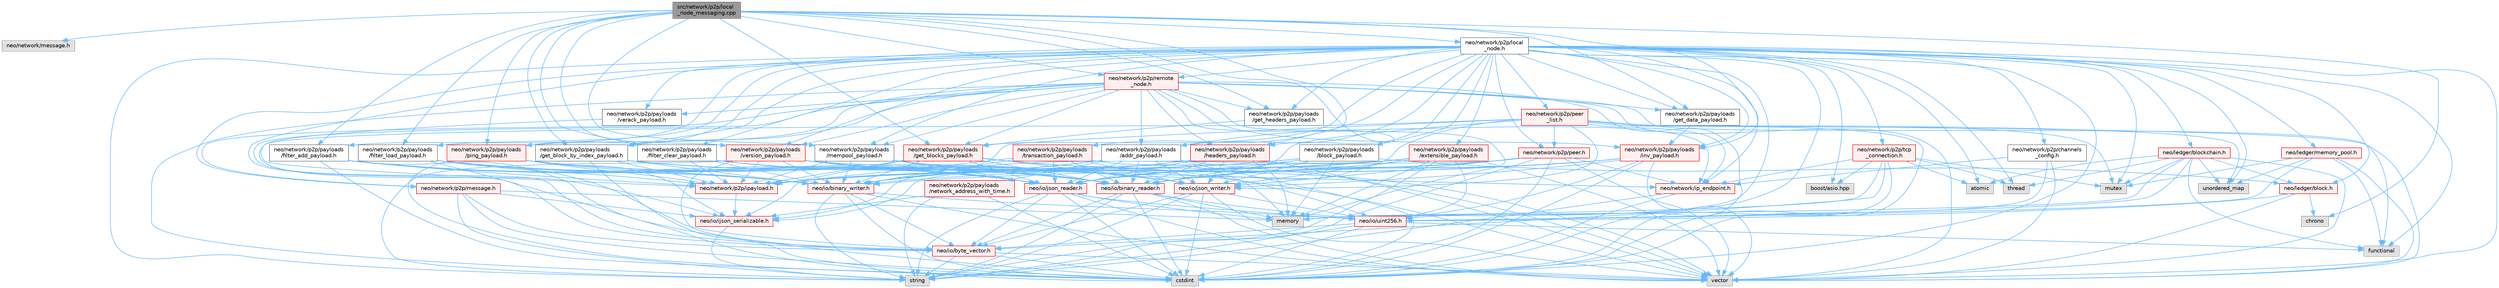 digraph "src/network/p2p/local_node_messaging.cpp"
{
 // LATEX_PDF_SIZE
  bgcolor="transparent";
  edge [fontname=Helvetica,fontsize=10,labelfontname=Helvetica,labelfontsize=10];
  node [fontname=Helvetica,fontsize=10,shape=box,height=0.2,width=0.4];
  Node1 [id="Node000001",label="src/network/p2p/local\l_node_messaging.cpp",height=0.2,width=0.4,color="gray40", fillcolor="grey60", style="filled", fontcolor="black",tooltip=" "];
  Node1 -> Node2 [id="edge1_Node000001_Node000002",color="steelblue1",style="solid",tooltip=" "];
  Node2 [id="Node000002",label="neo/network/message.h",height=0.2,width=0.4,color="grey60", fillcolor="#E0E0E0", style="filled",tooltip=" "];
  Node1 -> Node3 [id="edge2_Node000001_Node000003",color="steelblue1",style="solid",tooltip=" "];
  Node3 [id="Node000003",label="neo/network/p2p/local\l_node.h",height=0.2,width=0.4,color="grey40", fillcolor="white", style="filled",URL="$local__node_8h.html",tooltip=" "];
  Node3 -> Node4 [id="edge3_Node000003_Node000004",color="steelblue1",style="solid",tooltip=" "];
  Node4 [id="Node000004",label="neo/io/byte_vector.h",height=0.2,width=0.4,color="red", fillcolor="#FFF0F0", style="filled",URL="$io_2byte__vector_8h.html",tooltip=" "];
  Node4 -> Node6 [id="edge4_Node000004_Node000006",color="steelblue1",style="solid",tooltip=" "];
  Node6 [id="Node000006",label="cstdint",height=0.2,width=0.4,color="grey60", fillcolor="#E0E0E0", style="filled",tooltip=" "];
  Node4 -> Node9 [id="edge5_Node000004_Node000009",color="steelblue1",style="solid",tooltip=" "];
  Node9 [id="Node000009",label="string",height=0.2,width=0.4,color="grey60", fillcolor="#E0E0E0", style="filled",tooltip=" "];
  Node4 -> Node10 [id="edge6_Node000004_Node000010",color="steelblue1",style="solid",tooltip=" "];
  Node10 [id="Node000010",label="vector",height=0.2,width=0.4,color="grey60", fillcolor="#E0E0E0", style="filled",tooltip=" "];
  Node3 -> Node11 [id="edge7_Node000003_Node000011",color="steelblue1",style="solid",tooltip=" "];
  Node11 [id="Node000011",label="neo/io/uint256.h",height=0.2,width=0.4,color="red", fillcolor="#FFF0F0", style="filled",URL="$uint256_8h.html",tooltip=" "];
  Node11 -> Node4 [id="edge8_Node000011_Node000004",color="steelblue1",style="solid",tooltip=" "];
  Node11 -> Node6 [id="edge9_Node000011_Node000006",color="steelblue1",style="solid",tooltip=" "];
  Node11 -> Node16 [id="edge10_Node000011_Node000016",color="steelblue1",style="solid",tooltip=" "];
  Node16 [id="Node000016",label="functional",height=0.2,width=0.4,color="grey60", fillcolor="#E0E0E0", style="filled",tooltip=" "];
  Node11 -> Node9 [id="edge11_Node000011_Node000009",color="steelblue1",style="solid",tooltip=" "];
  Node3 -> Node17 [id="edge12_Node000003_Node000017",color="steelblue1",style="solid",tooltip=" "];
  Node17 [id="Node000017",label="neo/ledger/block.h",height=0.2,width=0.4,color="red", fillcolor="#FFF0F0", style="filled",URL="$ledger_2block_8h.html",tooltip=" "];
  Node17 -> Node11 [id="edge13_Node000017_Node000011",color="steelblue1",style="solid",tooltip=" "];
  Node17 -> Node67 [id="edge14_Node000017_Node000067",color="steelblue1",style="solid",tooltip=" "];
  Node67 [id="Node000067",label="chrono",height=0.2,width=0.4,color="grey60", fillcolor="#E0E0E0", style="filled",tooltip=" "];
  Node17 -> Node10 [id="edge15_Node000017_Node000010",color="steelblue1",style="solid",tooltip=" "];
  Node3 -> Node68 [id="edge16_Node000003_Node000068",color="steelblue1",style="solid",tooltip=" "];
  Node68 [id="Node000068",label="neo/ledger/blockchain.h",height=0.2,width=0.4,color="red", fillcolor="#FFF0F0", style="filled",URL="$blockchain_8h.html",tooltip=" "];
  Node68 -> Node17 [id="edge17_Node000068_Node000017",color="steelblue1",style="solid",tooltip=" "];
  Node68 -> Node11 [id="edge18_Node000068_Node000011",color="steelblue1",style="solid",tooltip=" "];
  Node68 -> Node112 [id="edge19_Node000068_Node000112",color="steelblue1",style="solid",tooltip=" "];
  Node112 [id="Node000112",label="atomic",height=0.2,width=0.4,color="grey60", fillcolor="#E0E0E0", style="filled",tooltip=" "];
  Node68 -> Node16 [id="edge20_Node000068_Node000016",color="steelblue1",style="solid",tooltip=" "];
  Node68 -> Node13 [id="edge21_Node000068_Node000013",color="steelblue1",style="solid",tooltip=" "];
  Node13 [id="Node000013",label="memory",height=0.2,width=0.4,color="grey60", fillcolor="#E0E0E0", style="filled",tooltip=" "];
  Node68 -> Node70 [id="edge22_Node000068_Node000070",color="steelblue1",style="solid",tooltip=" "];
  Node70 [id="Node000070",label="mutex",height=0.2,width=0.4,color="grey60", fillcolor="#E0E0E0", style="filled",tooltip=" "];
  Node68 -> Node115 [id="edge23_Node000068_Node000115",color="steelblue1",style="solid",tooltip=" "];
  Node115 [id="Node000115",label="thread",height=0.2,width=0.4,color="grey60", fillcolor="#E0E0E0", style="filled",tooltip=" "];
  Node68 -> Node38 [id="edge24_Node000068_Node000038",color="steelblue1",style="solid",tooltip=" "];
  Node38 [id="Node000038",label="unordered_map",height=0.2,width=0.4,color="grey60", fillcolor="#E0E0E0", style="filled",tooltip=" "];
  Node68 -> Node10 [id="edge25_Node000068_Node000010",color="steelblue1",style="solid",tooltip=" "];
  Node3 -> Node116 [id="edge26_Node000003_Node000116",color="steelblue1",style="solid",tooltip=" "];
  Node116 [id="Node000116",label="neo/ledger/memory_pool.h",height=0.2,width=0.4,color="red", fillcolor="#FFF0F0", style="filled",URL="$ledger_2memory__pool_8h.html",tooltip=" "];
  Node116 -> Node11 [id="edge27_Node000116_Node000011",color="steelblue1",style="solid",tooltip=" "];
  Node116 -> Node16 [id="edge28_Node000116_Node000016",color="steelblue1",style="solid",tooltip=" "];
  Node116 -> Node70 [id="edge29_Node000116_Node000070",color="steelblue1",style="solid",tooltip=" "];
  Node116 -> Node38 [id="edge30_Node000116_Node000038",color="steelblue1",style="solid",tooltip=" "];
  Node116 -> Node10 [id="edge31_Node000116_Node000010",color="steelblue1",style="solid",tooltip=" "];
  Node3 -> Node119 [id="edge32_Node000003_Node000119",color="steelblue1",style="solid",tooltip=" "];
  Node119 [id="Node000119",label="neo/network/ip_endpoint.h",height=0.2,width=0.4,color="red", fillcolor="#FFF0F0", style="filled",URL="$ip__endpoint_8h.html",tooltip=" "];
  Node119 -> Node6 [id="edge33_Node000119_Node000006",color="steelblue1",style="solid",tooltip=" "];
  Node119 -> Node9 [id="edge34_Node000119_Node000009",color="steelblue1",style="solid",tooltip=" "];
  Node3 -> Node121 [id="edge35_Node000003_Node000121",color="steelblue1",style="solid",tooltip=" "];
  Node121 [id="Node000121",label="neo/network/p2p/channels\l_config.h",height=0.2,width=0.4,color="grey40", fillcolor="white", style="filled",URL="$channels__config_8h.html",tooltip=" "];
  Node121 -> Node119 [id="edge36_Node000121_Node000119",color="steelblue1",style="solid",tooltip=" "];
  Node121 -> Node6 [id="edge37_Node000121_Node000006",color="steelblue1",style="solid",tooltip=" "];
  Node121 -> Node10 [id="edge38_Node000121_Node000010",color="steelblue1",style="solid",tooltip=" "];
  Node3 -> Node122 [id="edge39_Node000003_Node000122",color="steelblue1",style="solid",tooltip=" "];
  Node122 [id="Node000122",label="neo/network/p2p/message.h",height=0.2,width=0.4,color="red", fillcolor="#FFF0F0", style="filled",URL="$message_8h.html",tooltip=" "];
  Node122 -> Node4 [id="edge40_Node000122_Node000004",color="steelblue1",style="solid",tooltip=" "];
  Node122 -> Node27 [id="edge41_Node000122_Node000027",color="steelblue1",style="solid",tooltip=" "];
  Node27 [id="Node000027",label="neo/io/ijson_serializable.h",height=0.2,width=0.4,color="red", fillcolor="#FFF0F0", style="filled",URL="$ijson__serializable_8h.html",tooltip=" "];
  Node27 -> Node9 [id="edge42_Node000027_Node000009",color="steelblue1",style="solid",tooltip=" "];
  Node122 -> Node6 [id="edge43_Node000122_Node000006",color="steelblue1",style="solid",tooltip=" "];
  Node122 -> Node13 [id="edge44_Node000122_Node000013",color="steelblue1",style="solid",tooltip=" "];
  Node122 -> Node9 [id="edge45_Node000122_Node000009",color="steelblue1",style="solid",tooltip=" "];
  Node3 -> Node125 [id="edge46_Node000003_Node000125",color="steelblue1",style="solid",tooltip=" "];
  Node125 [id="Node000125",label="neo/network/p2p/payloads\l/addr_payload.h",height=0.2,width=0.4,color="grey40", fillcolor="white", style="filled",URL="$addr__payload_8h.html",tooltip=" "];
  Node125 -> Node20 [id="edge47_Node000125_Node000020",color="steelblue1",style="solid",tooltip=" "];
  Node20 [id="Node000020",label="neo/io/binary_reader.h",height=0.2,width=0.4,color="red", fillcolor="#FFF0F0", style="filled",URL="$binary__reader_8h.html",tooltip=" "];
  Node20 -> Node4 [id="edge48_Node000020_Node000004",color="steelblue1",style="solid",tooltip=" "];
  Node20 -> Node11 [id="edge49_Node000020_Node000011",color="steelblue1",style="solid",tooltip=" "];
  Node20 -> Node6 [id="edge50_Node000020_Node000006",color="steelblue1",style="solid",tooltip=" "];
  Node20 -> Node13 [id="edge51_Node000020_Node000013",color="steelblue1",style="solid",tooltip=" "];
  Node20 -> Node9 [id="edge52_Node000020_Node000009",color="steelblue1",style="solid",tooltip=" "];
  Node20 -> Node10 [id="edge53_Node000020_Node000010",color="steelblue1",style="solid",tooltip=" "];
  Node125 -> Node25 [id="edge54_Node000125_Node000025",color="steelblue1",style="solid",tooltip=" "];
  Node25 [id="Node000025",label="neo/io/binary_writer.h",height=0.2,width=0.4,color="red", fillcolor="#FFF0F0", style="filled",URL="$binary__writer_8h.html",tooltip=" "];
  Node25 -> Node4 [id="edge55_Node000025_Node000004",color="steelblue1",style="solid",tooltip=" "];
  Node25 -> Node11 [id="edge56_Node000025_Node000011",color="steelblue1",style="solid",tooltip=" "];
  Node25 -> Node6 [id="edge57_Node000025_Node000006",color="steelblue1",style="solid",tooltip=" "];
  Node25 -> Node9 [id="edge58_Node000025_Node000009",color="steelblue1",style="solid",tooltip=" "];
  Node25 -> Node10 [id="edge59_Node000025_Node000010",color="steelblue1",style="solid",tooltip=" "];
  Node125 -> Node58 [id="edge60_Node000125_Node000058",color="steelblue1",style="solid",tooltip=" "];
  Node58 [id="Node000058",label="neo/io/json_reader.h",height=0.2,width=0.4,color="red", fillcolor="#FFF0F0", style="filled",URL="$json__reader_8h.html",tooltip=" "];
  Node58 -> Node4 [id="edge61_Node000058_Node000004",color="steelblue1",style="solid",tooltip=" "];
  Node58 -> Node11 [id="edge62_Node000058_Node000011",color="steelblue1",style="solid",tooltip=" "];
  Node58 -> Node6 [id="edge63_Node000058_Node000006",color="steelblue1",style="solid",tooltip=" "];
  Node58 -> Node13 [id="edge64_Node000058_Node000013",color="steelblue1",style="solid",tooltip=" "];
  Node58 -> Node9 [id="edge65_Node000058_Node000009",color="steelblue1",style="solid",tooltip=" "];
  Node58 -> Node10 [id="edge66_Node000058_Node000010",color="steelblue1",style="solid",tooltip=" "];
  Node125 -> Node60 [id="edge67_Node000125_Node000060",color="steelblue1",style="solid",tooltip=" "];
  Node60 [id="Node000060",label="neo/io/json_writer.h",height=0.2,width=0.4,color="red", fillcolor="#FFF0F0", style="filled",URL="$json__writer_8h.html",tooltip=" "];
  Node60 -> Node4 [id="edge68_Node000060_Node000004",color="steelblue1",style="solid",tooltip=" "];
  Node60 -> Node11 [id="edge69_Node000060_Node000011",color="steelblue1",style="solid",tooltip=" "];
  Node60 -> Node6 [id="edge70_Node000060_Node000006",color="steelblue1",style="solid",tooltip=" "];
  Node60 -> Node9 [id="edge71_Node000060_Node000009",color="steelblue1",style="solid",tooltip=" "];
  Node60 -> Node10 [id="edge72_Node000060_Node000010",color="steelblue1",style="solid",tooltip=" "];
  Node125 -> Node126 [id="edge73_Node000125_Node000126",color="steelblue1",style="solid",tooltip=" "];
  Node126 [id="Node000126",label="neo/network/p2p/ipayload.h",height=0.2,width=0.4,color="red", fillcolor="#FFF0F0", style="filled",URL="$p2p_2ipayload_8h.html",tooltip=" "];
  Node126 -> Node27 [id="edge74_Node000126_Node000027",color="steelblue1",style="solid",tooltip=" "];
  Node125 -> Node127 [id="edge75_Node000125_Node000127",color="steelblue1",style="solid",tooltip=" "];
  Node127 [id="Node000127",label="neo/network/p2p/payloads\l/network_address_with_time.h",height=0.2,width=0.4,color="red", fillcolor="#FFF0F0", style="filled",URL="$payloads_2network__address__with__time_8h.html",tooltip=" "];
  Node127 -> Node27 [id="edge76_Node000127_Node000027",color="steelblue1",style="solid",tooltip=" "];
  Node127 -> Node6 [id="edge77_Node000127_Node000006",color="steelblue1",style="solid",tooltip=" "];
  Node127 -> Node9 [id="edge78_Node000127_Node000009",color="steelblue1",style="solid",tooltip=" "];
  Node125 -> Node6 [id="edge79_Node000125_Node000006",color="steelblue1",style="solid",tooltip=" "];
  Node125 -> Node10 [id="edge80_Node000125_Node000010",color="steelblue1",style="solid",tooltip=" "];
  Node3 -> Node128 [id="edge81_Node000003_Node000128",color="steelblue1",style="solid",tooltip=" "];
  Node128 [id="Node000128",label="neo/network/p2p/payloads\l/block_payload.h",height=0.2,width=0.4,color="grey40", fillcolor="white", style="filled",URL="$block__payload_8h.html",tooltip=" "];
  Node128 -> Node20 [id="edge82_Node000128_Node000020",color="steelblue1",style="solid",tooltip=" "];
  Node128 -> Node25 [id="edge83_Node000128_Node000025",color="steelblue1",style="solid",tooltip=" "];
  Node128 -> Node58 [id="edge84_Node000128_Node000058",color="steelblue1",style="solid",tooltip=" "];
  Node128 -> Node60 [id="edge85_Node000128_Node000060",color="steelblue1",style="solid",tooltip=" "];
  Node128 -> Node17 [id="edge86_Node000128_Node000017",color="steelblue1",style="solid",tooltip=" "];
  Node128 -> Node126 [id="edge87_Node000128_Node000126",color="steelblue1",style="solid",tooltip=" "];
  Node128 -> Node13 [id="edge88_Node000128_Node000013",color="steelblue1",style="solid",tooltip=" "];
  Node3 -> Node129 [id="edge89_Node000003_Node000129",color="steelblue1",style="solid",tooltip=" "];
  Node129 [id="Node000129",label="neo/network/p2p/payloads\l/extensible_payload.h",height=0.2,width=0.4,color="red", fillcolor="#FFF0F0", style="filled",URL="$p2p_2payloads_2extensible__payload_8h.html",tooltip=" "];
  Node129 -> Node20 [id="edge90_Node000129_Node000020",color="steelblue1",style="solid",tooltip=" "];
  Node129 -> Node25 [id="edge91_Node000129_Node000025",color="steelblue1",style="solid",tooltip=" "];
  Node129 -> Node27 [id="edge92_Node000129_Node000027",color="steelblue1",style="solid",tooltip=" "];
  Node129 -> Node58 [id="edge93_Node000129_Node000058",color="steelblue1",style="solid",tooltip=" "];
  Node129 -> Node60 [id="edge94_Node000129_Node000060",color="steelblue1",style="solid",tooltip=" "];
  Node129 -> Node11 [id="edge95_Node000129_Node000011",color="steelblue1",style="solid",tooltip=" "];
  Node129 -> Node126 [id="edge96_Node000129_Node000126",color="steelblue1",style="solid",tooltip=" "];
  Node129 -> Node13 [id="edge97_Node000129_Node000013",color="steelblue1",style="solid",tooltip=" "];
  Node129 -> Node9 [id="edge98_Node000129_Node000009",color="steelblue1",style="solid",tooltip=" "];
  Node129 -> Node10 [id="edge99_Node000129_Node000010",color="steelblue1",style="solid",tooltip=" "];
  Node3 -> Node130 [id="edge100_Node000003_Node000130",color="steelblue1",style="solid",tooltip=" "];
  Node130 [id="Node000130",label="neo/network/p2p/payloads\l/filter_add_payload.h",height=0.2,width=0.4,color="grey40", fillcolor="white", style="filled",URL="$filter__add__payload_8h.html",tooltip=" "];
  Node130 -> Node20 [id="edge101_Node000130_Node000020",color="steelblue1",style="solid",tooltip=" "];
  Node130 -> Node25 [id="edge102_Node000130_Node000025",color="steelblue1",style="solid",tooltip=" "];
  Node130 -> Node4 [id="edge103_Node000130_Node000004",color="steelblue1",style="solid",tooltip=" "];
  Node130 -> Node58 [id="edge104_Node000130_Node000058",color="steelblue1",style="solid",tooltip=" "];
  Node130 -> Node60 [id="edge105_Node000130_Node000060",color="steelblue1",style="solid",tooltip=" "];
  Node130 -> Node126 [id="edge106_Node000130_Node000126",color="steelblue1",style="solid",tooltip=" "];
  Node130 -> Node6 [id="edge107_Node000130_Node000006",color="steelblue1",style="solid",tooltip=" "];
  Node3 -> Node131 [id="edge108_Node000003_Node000131",color="steelblue1",style="solid",tooltip=" "];
  Node131 [id="Node000131",label="neo/network/p2p/payloads\l/filter_clear_payload.h",height=0.2,width=0.4,color="grey40", fillcolor="white", style="filled",URL="$filter__clear__payload_8h.html",tooltip=" "];
  Node131 -> Node20 [id="edge109_Node000131_Node000020",color="steelblue1",style="solid",tooltip=" "];
  Node131 -> Node25 [id="edge110_Node000131_Node000025",color="steelblue1",style="solid",tooltip=" "];
  Node131 -> Node58 [id="edge111_Node000131_Node000058",color="steelblue1",style="solid",tooltip=" "];
  Node131 -> Node60 [id="edge112_Node000131_Node000060",color="steelblue1",style="solid",tooltip=" "];
  Node131 -> Node126 [id="edge113_Node000131_Node000126",color="steelblue1",style="solid",tooltip=" "];
  Node3 -> Node132 [id="edge114_Node000003_Node000132",color="steelblue1",style="solid",tooltip=" "];
  Node132 [id="Node000132",label="neo/network/p2p/payloads\l/filter_load_payload.h",height=0.2,width=0.4,color="grey40", fillcolor="white", style="filled",URL="$filter__load__payload_8h.html",tooltip=" "];
  Node132 -> Node20 [id="edge115_Node000132_Node000020",color="steelblue1",style="solid",tooltip=" "];
  Node132 -> Node25 [id="edge116_Node000132_Node000025",color="steelblue1",style="solid",tooltip=" "];
  Node132 -> Node4 [id="edge117_Node000132_Node000004",color="steelblue1",style="solid",tooltip=" "];
  Node132 -> Node58 [id="edge118_Node000132_Node000058",color="steelblue1",style="solid",tooltip=" "];
  Node132 -> Node60 [id="edge119_Node000132_Node000060",color="steelblue1",style="solid",tooltip=" "];
  Node132 -> Node126 [id="edge120_Node000132_Node000126",color="steelblue1",style="solid",tooltip=" "];
  Node132 -> Node6 [id="edge121_Node000132_Node000006",color="steelblue1",style="solid",tooltip=" "];
  Node3 -> Node133 [id="edge122_Node000003_Node000133",color="steelblue1",style="solid",tooltip=" "];
  Node133 [id="Node000133",label="neo/network/p2p/payloads\l/get_block_by_index_payload.h",height=0.2,width=0.4,color="grey40", fillcolor="white", style="filled",URL="$get__block__by__index__payload_8h.html",tooltip=" "];
  Node133 -> Node20 [id="edge123_Node000133_Node000020",color="steelblue1",style="solid",tooltip=" "];
  Node133 -> Node25 [id="edge124_Node000133_Node000025",color="steelblue1",style="solid",tooltip=" "];
  Node133 -> Node58 [id="edge125_Node000133_Node000058",color="steelblue1",style="solid",tooltip=" "];
  Node133 -> Node60 [id="edge126_Node000133_Node000060",color="steelblue1",style="solid",tooltip=" "];
  Node133 -> Node126 [id="edge127_Node000133_Node000126",color="steelblue1",style="solid",tooltip=" "];
  Node133 -> Node6 [id="edge128_Node000133_Node000006",color="steelblue1",style="solid",tooltip=" "];
  Node3 -> Node134 [id="edge129_Node000003_Node000134",color="steelblue1",style="solid",tooltip=" "];
  Node134 [id="Node000134",label="neo/network/p2p/payloads\l/get_blocks_payload.h",height=0.2,width=0.4,color="red", fillcolor="#FFF0F0", style="filled",URL="$get__blocks__payload_8h.html",tooltip=" "];
  Node134 -> Node20 [id="edge130_Node000134_Node000020",color="steelblue1",style="solid",tooltip=" "];
  Node134 -> Node25 [id="edge131_Node000134_Node000025",color="steelblue1",style="solid",tooltip=" "];
  Node134 -> Node27 [id="edge132_Node000134_Node000027",color="steelblue1",style="solid",tooltip=" "];
  Node134 -> Node58 [id="edge133_Node000134_Node000058",color="steelblue1",style="solid",tooltip=" "];
  Node134 -> Node60 [id="edge134_Node000134_Node000060",color="steelblue1",style="solid",tooltip=" "];
  Node134 -> Node11 [id="edge135_Node000134_Node000011",color="steelblue1",style="solid",tooltip=" "];
  Node134 -> Node126 [id="edge136_Node000134_Node000126",color="steelblue1",style="solid",tooltip=" "];
  Node134 -> Node10 [id="edge137_Node000134_Node000010",color="steelblue1",style="solid",tooltip=" "];
  Node3 -> Node135 [id="edge138_Node000003_Node000135",color="steelblue1",style="solid",tooltip=" "];
  Node135 [id="Node000135",label="neo/network/p2p/payloads\l/get_data_payload.h",height=0.2,width=0.4,color="grey40", fillcolor="white", style="filled",URL="$get__data__payload_8h.html",tooltip=" "];
  Node135 -> Node136 [id="edge139_Node000135_Node000136",color="steelblue1",style="solid",tooltip=" "];
  Node136 [id="Node000136",label="neo/network/p2p/payloads\l/inv_payload.h",height=0.2,width=0.4,color="red", fillcolor="#FFF0F0", style="filled",URL="$inv__payload_8h.html",tooltip=" "];
  Node136 -> Node20 [id="edge140_Node000136_Node000020",color="steelblue1",style="solid",tooltip=" "];
  Node136 -> Node25 [id="edge141_Node000136_Node000025",color="steelblue1",style="solid",tooltip=" "];
  Node136 -> Node58 [id="edge142_Node000136_Node000058",color="steelblue1",style="solid",tooltip=" "];
  Node136 -> Node60 [id="edge143_Node000136_Node000060",color="steelblue1",style="solid",tooltip=" "];
  Node136 -> Node11 [id="edge144_Node000136_Node000011",color="steelblue1",style="solid",tooltip=" "];
  Node136 -> Node126 [id="edge145_Node000136_Node000126",color="steelblue1",style="solid",tooltip=" "];
  Node136 -> Node6 [id="edge146_Node000136_Node000006",color="steelblue1",style="solid",tooltip=" "];
  Node136 -> Node10 [id="edge147_Node000136_Node000010",color="steelblue1",style="solid",tooltip=" "];
  Node3 -> Node138 [id="edge148_Node000003_Node000138",color="steelblue1",style="solid",tooltip=" "];
  Node138 [id="Node000138",label="neo/network/p2p/payloads\l/get_headers_payload.h",height=0.2,width=0.4,color="grey40", fillcolor="white", style="filled",URL="$get__headers__payload_8h.html",tooltip=" "];
  Node138 -> Node134 [id="edge149_Node000138_Node000134",color="steelblue1",style="solid",tooltip=" "];
  Node3 -> Node139 [id="edge150_Node000003_Node000139",color="steelblue1",style="solid",tooltip=" "];
  Node139 [id="Node000139",label="neo/network/p2p/payloads\l/headers_payload.h",height=0.2,width=0.4,color="red", fillcolor="#FFF0F0", style="filled",URL="$headers__payload_8h.html",tooltip=" "];
  Node139 -> Node20 [id="edge151_Node000139_Node000020",color="steelblue1",style="solid",tooltip=" "];
  Node139 -> Node25 [id="edge152_Node000139_Node000025",color="steelblue1",style="solid",tooltip=" "];
  Node139 -> Node58 [id="edge153_Node000139_Node000058",color="steelblue1",style="solid",tooltip=" "];
  Node139 -> Node60 [id="edge154_Node000139_Node000060",color="steelblue1",style="solid",tooltip=" "];
  Node139 -> Node126 [id="edge155_Node000139_Node000126",color="steelblue1",style="solid",tooltip=" "];
  Node139 -> Node13 [id="edge156_Node000139_Node000013",color="steelblue1",style="solid",tooltip=" "];
  Node139 -> Node10 [id="edge157_Node000139_Node000010",color="steelblue1",style="solid",tooltip=" "];
  Node3 -> Node136 [id="edge158_Node000003_Node000136",color="steelblue1",style="solid",tooltip=" "];
  Node3 -> Node140 [id="edge159_Node000003_Node000140",color="steelblue1",style="solid",tooltip=" "];
  Node140 [id="Node000140",label="neo/network/p2p/payloads\l/mempool_payload.h",height=0.2,width=0.4,color="grey40", fillcolor="white", style="filled",URL="$mempool__payload_8h.html",tooltip=" "];
  Node140 -> Node20 [id="edge160_Node000140_Node000020",color="steelblue1",style="solid",tooltip=" "];
  Node140 -> Node25 [id="edge161_Node000140_Node000025",color="steelblue1",style="solid",tooltip=" "];
  Node140 -> Node58 [id="edge162_Node000140_Node000058",color="steelblue1",style="solid",tooltip=" "];
  Node140 -> Node60 [id="edge163_Node000140_Node000060",color="steelblue1",style="solid",tooltip=" "];
  Node140 -> Node126 [id="edge164_Node000140_Node000126",color="steelblue1",style="solid",tooltip=" "];
  Node3 -> Node141 [id="edge165_Node000003_Node000141",color="steelblue1",style="solid",tooltip=" "];
  Node141 [id="Node000141",label="neo/network/p2p/payloads\l/ping_payload.h",height=0.2,width=0.4,color="red", fillcolor="#FFF0F0", style="filled",URL="$ping__payload_8h.html",tooltip=" "];
  Node141 -> Node20 [id="edge166_Node000141_Node000020",color="steelblue1",style="solid",tooltip=" "];
  Node141 -> Node25 [id="edge167_Node000141_Node000025",color="steelblue1",style="solid",tooltip=" "];
  Node141 -> Node27 [id="edge168_Node000141_Node000027",color="steelblue1",style="solid",tooltip=" "];
  Node141 -> Node58 [id="edge169_Node000141_Node000058",color="steelblue1",style="solid",tooltip=" "];
  Node141 -> Node60 [id="edge170_Node000141_Node000060",color="steelblue1",style="solid",tooltip=" "];
  Node141 -> Node126 [id="edge171_Node000141_Node000126",color="steelblue1",style="solid",tooltip=" "];
  Node141 -> Node6 [id="edge172_Node000141_Node000006",color="steelblue1",style="solid",tooltip=" "];
  Node3 -> Node142 [id="edge173_Node000003_Node000142",color="steelblue1",style="solid",tooltip=" "];
  Node142 [id="Node000142",label="neo/network/p2p/payloads\l/transaction_payload.h",height=0.2,width=0.4,color="red", fillcolor="#FFF0F0", style="filled",URL="$transaction__payload_8h.html",tooltip=" "];
  Node142 -> Node20 [id="edge174_Node000142_Node000020",color="steelblue1",style="solid",tooltip=" "];
  Node142 -> Node25 [id="edge175_Node000142_Node000025",color="steelblue1",style="solid",tooltip=" "];
  Node142 -> Node58 [id="edge176_Node000142_Node000058",color="steelblue1",style="solid",tooltip=" "];
  Node142 -> Node60 [id="edge177_Node000142_Node000060",color="steelblue1",style="solid",tooltip=" "];
  Node142 -> Node126 [id="edge178_Node000142_Node000126",color="steelblue1",style="solid",tooltip=" "];
  Node142 -> Node13 [id="edge179_Node000142_Node000013",color="steelblue1",style="solid",tooltip=" "];
  Node3 -> Node143 [id="edge180_Node000003_Node000143",color="steelblue1",style="solid",tooltip=" "];
  Node143 [id="Node000143",label="neo/network/p2p/payloads\l/verack_payload.h",height=0.2,width=0.4,color="grey40", fillcolor="white", style="filled",URL="$verack__payload_8h.html",tooltip=" "];
  Node143 -> Node126 [id="edge181_Node000143_Node000126",color="steelblue1",style="solid",tooltip=" "];
  Node3 -> Node144 [id="edge182_Node000003_Node000144",color="steelblue1",style="solid",tooltip=" "];
  Node144 [id="Node000144",label="neo/network/p2p/payloads\l/version_payload.h",height=0.2,width=0.4,color="red", fillcolor="#FFF0F0", style="filled",URL="$version__payload_8h.html",tooltip=" "];
  Node144 -> Node20 [id="edge183_Node000144_Node000020",color="steelblue1",style="solid",tooltip=" "];
  Node144 -> Node25 [id="edge184_Node000144_Node000025",color="steelblue1",style="solid",tooltip=" "];
  Node144 -> Node58 [id="edge185_Node000144_Node000058",color="steelblue1",style="solid",tooltip=" "];
  Node144 -> Node60 [id="edge186_Node000144_Node000060",color="steelblue1",style="solid",tooltip=" "];
  Node144 -> Node119 [id="edge187_Node000144_Node000119",color="steelblue1",style="solid",tooltip=" "];
  Node144 -> Node126 [id="edge188_Node000144_Node000126",color="steelblue1",style="solid",tooltip=" "];
  Node144 -> Node6 [id="edge189_Node000144_Node000006",color="steelblue1",style="solid",tooltip=" "];
  Node144 -> Node9 [id="edge190_Node000144_Node000009",color="steelblue1",style="solid",tooltip=" "];
  Node144 -> Node10 [id="edge191_Node000144_Node000010",color="steelblue1",style="solid",tooltip=" "];
  Node3 -> Node147 [id="edge192_Node000003_Node000147",color="steelblue1",style="solid",tooltip=" "];
  Node147 [id="Node000147",label="neo/network/p2p/peer.h",height=0.2,width=0.4,color="red", fillcolor="#FFF0F0", style="filled",URL="$peer_8h.html",tooltip=" "];
  Node147 -> Node20 [id="edge193_Node000147_Node000020",color="steelblue1",style="solid",tooltip=" "];
  Node147 -> Node25 [id="edge194_Node000147_Node000025",color="steelblue1",style="solid",tooltip=" "];
  Node147 -> Node27 [id="edge195_Node000147_Node000027",color="steelblue1",style="solid",tooltip=" "];
  Node147 -> Node58 [id="edge196_Node000147_Node000058",color="steelblue1",style="solid",tooltip=" "];
  Node147 -> Node60 [id="edge197_Node000147_Node000060",color="steelblue1",style="solid",tooltip=" "];
  Node147 -> Node119 [id="edge198_Node000147_Node000119",color="steelblue1",style="solid",tooltip=" "];
  Node147 -> Node6 [id="edge199_Node000147_Node000006",color="steelblue1",style="solid",tooltip=" "];
  Node147 -> Node9 [id="edge200_Node000147_Node000009",color="steelblue1",style="solid",tooltip=" "];
  Node147 -> Node10 [id="edge201_Node000147_Node000010",color="steelblue1",style="solid",tooltip=" "];
  Node3 -> Node148 [id="edge202_Node000003_Node000148",color="steelblue1",style="solid",tooltip=" "];
  Node148 [id="Node000148",label="neo/network/p2p/peer\l_list.h",height=0.2,width=0.4,color="red", fillcolor="#FFF0F0", style="filled",URL="$peer__list_8h.html",tooltip=" "];
  Node148 -> Node20 [id="edge203_Node000148_Node000020",color="steelblue1",style="solid",tooltip=" "];
  Node148 -> Node25 [id="edge204_Node000148_Node000025",color="steelblue1",style="solid",tooltip=" "];
  Node148 -> Node27 [id="edge205_Node000148_Node000027",color="steelblue1",style="solid",tooltip=" "];
  Node148 -> Node58 [id="edge206_Node000148_Node000058",color="steelblue1",style="solid",tooltip=" "];
  Node148 -> Node60 [id="edge207_Node000148_Node000060",color="steelblue1",style="solid",tooltip=" "];
  Node148 -> Node119 [id="edge208_Node000148_Node000119",color="steelblue1",style="solid",tooltip=" "];
  Node148 -> Node147 [id="edge209_Node000148_Node000147",color="steelblue1",style="solid",tooltip=" "];
  Node148 -> Node6 [id="edge210_Node000148_Node000006",color="steelblue1",style="solid",tooltip=" "];
  Node148 -> Node70 [id="edge211_Node000148_Node000070",color="steelblue1",style="solid",tooltip=" "];
  Node148 -> Node38 [id="edge212_Node000148_Node000038",color="steelblue1",style="solid",tooltip=" "];
  Node148 -> Node10 [id="edge213_Node000148_Node000010",color="steelblue1",style="solid",tooltip=" "];
  Node3 -> Node149 [id="edge214_Node000003_Node000149",color="steelblue1",style="solid",tooltip=" "];
  Node149 [id="Node000149",label="neo/network/p2p/remote\l_node.h",height=0.2,width=0.4,color="red", fillcolor="#FFF0F0", style="filled",URL="$remote__node_8h.html",tooltip=" "];
  Node149 -> Node4 [id="edge215_Node000149_Node000004",color="steelblue1",style="solid",tooltip=" "];
  Node149 -> Node119 [id="edge216_Node000149_Node000119",color="steelblue1",style="solid",tooltip=" "];
  Node149 -> Node122 [id="edge217_Node000149_Node000122",color="steelblue1",style="solid",tooltip=" "];
  Node149 -> Node125 [id="edge218_Node000149_Node000125",color="steelblue1",style="solid",tooltip=" "];
  Node149 -> Node133 [id="edge219_Node000149_Node000133",color="steelblue1",style="solid",tooltip=" "];
  Node149 -> Node134 [id="edge220_Node000149_Node000134",color="steelblue1",style="solid",tooltip=" "];
  Node149 -> Node135 [id="edge221_Node000149_Node000135",color="steelblue1",style="solid",tooltip=" "];
  Node149 -> Node138 [id="edge222_Node000149_Node000138",color="steelblue1",style="solid",tooltip=" "];
  Node149 -> Node139 [id="edge223_Node000149_Node000139",color="steelblue1",style="solid",tooltip=" "];
  Node149 -> Node136 [id="edge224_Node000149_Node000136",color="steelblue1",style="solid",tooltip=" "];
  Node149 -> Node140 [id="edge225_Node000149_Node000140",color="steelblue1",style="solid",tooltip=" "];
  Node149 -> Node141 [id="edge226_Node000149_Node000141",color="steelblue1",style="solid",tooltip=" "];
  Node149 -> Node143 [id="edge227_Node000149_Node000143",color="steelblue1",style="solid",tooltip=" "];
  Node149 -> Node144 [id="edge228_Node000149_Node000144",color="steelblue1",style="solid",tooltip=" "];
  Node149 -> Node6 [id="edge229_Node000149_Node000006",color="steelblue1",style="solid",tooltip=" "];
  Node149 -> Node16 [id="edge230_Node000149_Node000016",color="steelblue1",style="solid",tooltip=" "];
  Node149 -> Node13 [id="edge231_Node000149_Node000013",color="steelblue1",style="solid",tooltip=" "];
  Node149 -> Node9 [id="edge232_Node000149_Node000009",color="steelblue1",style="solid",tooltip=" "];
  Node149 -> Node10 [id="edge233_Node000149_Node000010",color="steelblue1",style="solid",tooltip=" "];
  Node3 -> Node151 [id="edge234_Node000003_Node000151",color="steelblue1",style="solid",tooltip=" "];
  Node151 [id="Node000151",label="neo/network/p2p/tcp\l_connection.h",height=0.2,width=0.4,color="red", fillcolor="#FFF0F0", style="filled",URL="$p2p_2tcp__connection_8h.html",tooltip=" "];
  Node151 -> Node4 [id="edge235_Node000151_Node000004",color="steelblue1",style="solid",tooltip=" "];
  Node151 -> Node119 [id="edge236_Node000151_Node000119",color="steelblue1",style="solid",tooltip=" "];
  Node151 -> Node112 [id="edge237_Node000151_Node000112",color="steelblue1",style="solid",tooltip=" "];
  Node151 -> Node152 [id="edge238_Node000151_Node000152",color="steelblue1",style="solid",tooltip=" "];
  Node152 [id="Node000152",label="boost/asio.hpp",height=0.2,width=0.4,color="grey60", fillcolor="#E0E0E0", style="filled",tooltip=" "];
  Node151 -> Node6 [id="edge239_Node000151_Node000006",color="steelblue1",style="solid",tooltip=" "];
  Node151 -> Node13 [id="edge240_Node000151_Node000013",color="steelblue1",style="solid",tooltip=" "];
  Node151 -> Node70 [id="edge241_Node000151_Node000070",color="steelblue1",style="solid",tooltip=" "];
  Node151 -> Node115 [id="edge242_Node000151_Node000115",color="steelblue1",style="solid",tooltip=" "];
  Node3 -> Node112 [id="edge243_Node000003_Node000112",color="steelblue1",style="solid",tooltip=" "];
  Node3 -> Node152 [id="edge244_Node000003_Node000152",color="steelblue1",style="solid",tooltip=" "];
  Node3 -> Node6 [id="edge245_Node000003_Node000006",color="steelblue1",style="solid",tooltip=" "];
  Node3 -> Node16 [id="edge246_Node000003_Node000016",color="steelblue1",style="solid",tooltip=" "];
  Node3 -> Node13 [id="edge247_Node000003_Node000013",color="steelblue1",style="solid",tooltip=" "];
  Node3 -> Node70 [id="edge248_Node000003_Node000070",color="steelblue1",style="solid",tooltip=" "];
  Node3 -> Node9 [id="edge249_Node000003_Node000009",color="steelblue1",style="solid",tooltip=" "];
  Node3 -> Node115 [id="edge250_Node000003_Node000115",color="steelblue1",style="solid",tooltip=" "];
  Node3 -> Node38 [id="edge251_Node000003_Node000038",color="steelblue1",style="solid",tooltip=" "];
  Node3 -> Node10 [id="edge252_Node000003_Node000010",color="steelblue1",style="solid",tooltip=" "];
  Node1 -> Node125 [id="edge253_Node000001_Node000125",color="steelblue1",style="solid",tooltip=" "];
  Node1 -> Node130 [id="edge254_Node000001_Node000130",color="steelblue1",style="solid",tooltip=" "];
  Node1 -> Node131 [id="edge255_Node000001_Node000131",color="steelblue1",style="solid",tooltip=" "];
  Node1 -> Node132 [id="edge256_Node000001_Node000132",color="steelblue1",style="solid",tooltip=" "];
  Node1 -> Node133 [id="edge257_Node000001_Node000133",color="steelblue1",style="solid",tooltip=" "];
  Node1 -> Node134 [id="edge258_Node000001_Node000134",color="steelblue1",style="solid",tooltip=" "];
  Node1 -> Node135 [id="edge259_Node000001_Node000135",color="steelblue1",style="solid",tooltip=" "];
  Node1 -> Node138 [id="edge260_Node000001_Node000138",color="steelblue1",style="solid",tooltip=" "];
  Node1 -> Node139 [id="edge261_Node000001_Node000139",color="steelblue1",style="solid",tooltip=" "];
  Node1 -> Node136 [id="edge262_Node000001_Node000136",color="steelblue1",style="solid",tooltip=" "];
  Node1 -> Node140 [id="edge263_Node000001_Node000140",color="steelblue1",style="solid",tooltip=" "];
  Node1 -> Node141 [id="edge264_Node000001_Node000141",color="steelblue1",style="solid",tooltip=" "];
  Node1 -> Node144 [id="edge265_Node000001_Node000144",color="steelblue1",style="solid",tooltip=" "];
  Node1 -> Node149 [id="edge266_Node000001_Node000149",color="steelblue1",style="solid",tooltip=" "];
  Node1 -> Node67 [id="edge267_Node000001_Node000067",color="steelblue1",style="solid",tooltip=" "];
}
